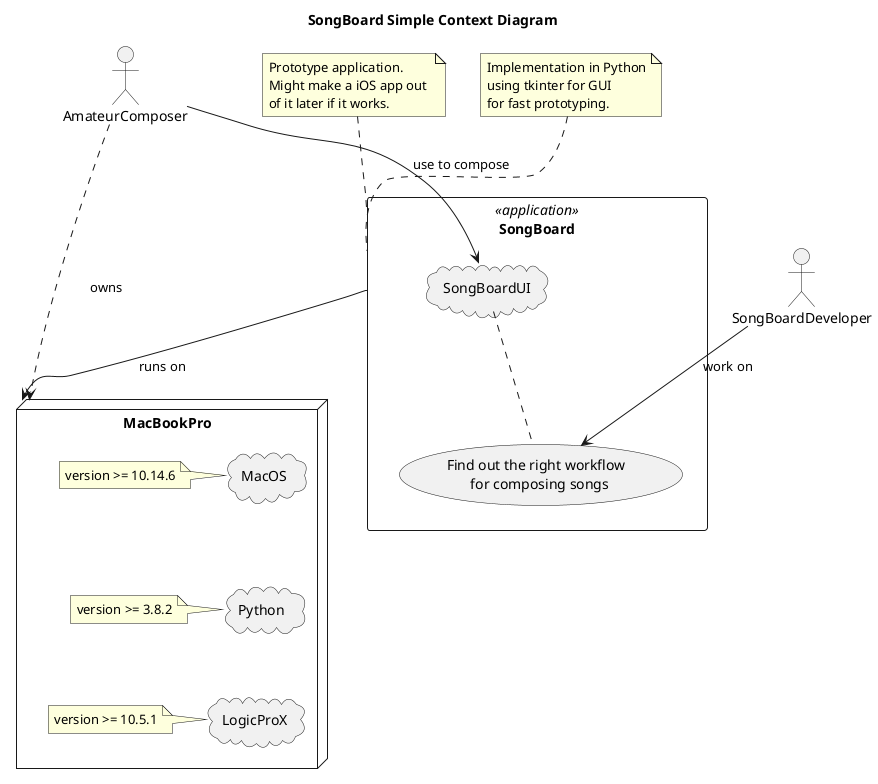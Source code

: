 @startuml

skinparam componentStyle uml2

title SongBoard Simple Context Diagram


:AmateurComposer:
:SongBoardDeveloper:

 
rectangle "SongBoard" <<application>> as sb {
    cloud SongBoardUI { 
    } 
    (Find out the right workflow \n for composing songs) as ucdw
    SongBoardUI .. ucdw
} 

note top of sb
    Prototype application.
    Might make a iOS app out 
    of it later if it works.
end note

note top of sb
    Implementation in Python
    using tkinter for GUI 
    for fast prototyping.
end note

node MacBookPro {
cloud MacOS {
}
 note left of MacOS : version >= 10.14.6

cloud Python {
 }
 note left of Python: version >= 3.8.2

cloud LogicProX as lpx {
 }
 note left of lpx: version >= 10.5.1

} 

MacOS -[hidden]-> Python
Python -[hidden]-> lpx

AmateurComposer --> SongBoardUI : use to compose
sb -down-> MacBookPro: runs on
AmateurComposer ..> MacBookPro : owns

SongBoardDeveloper --> ucdw : work on

@enduml